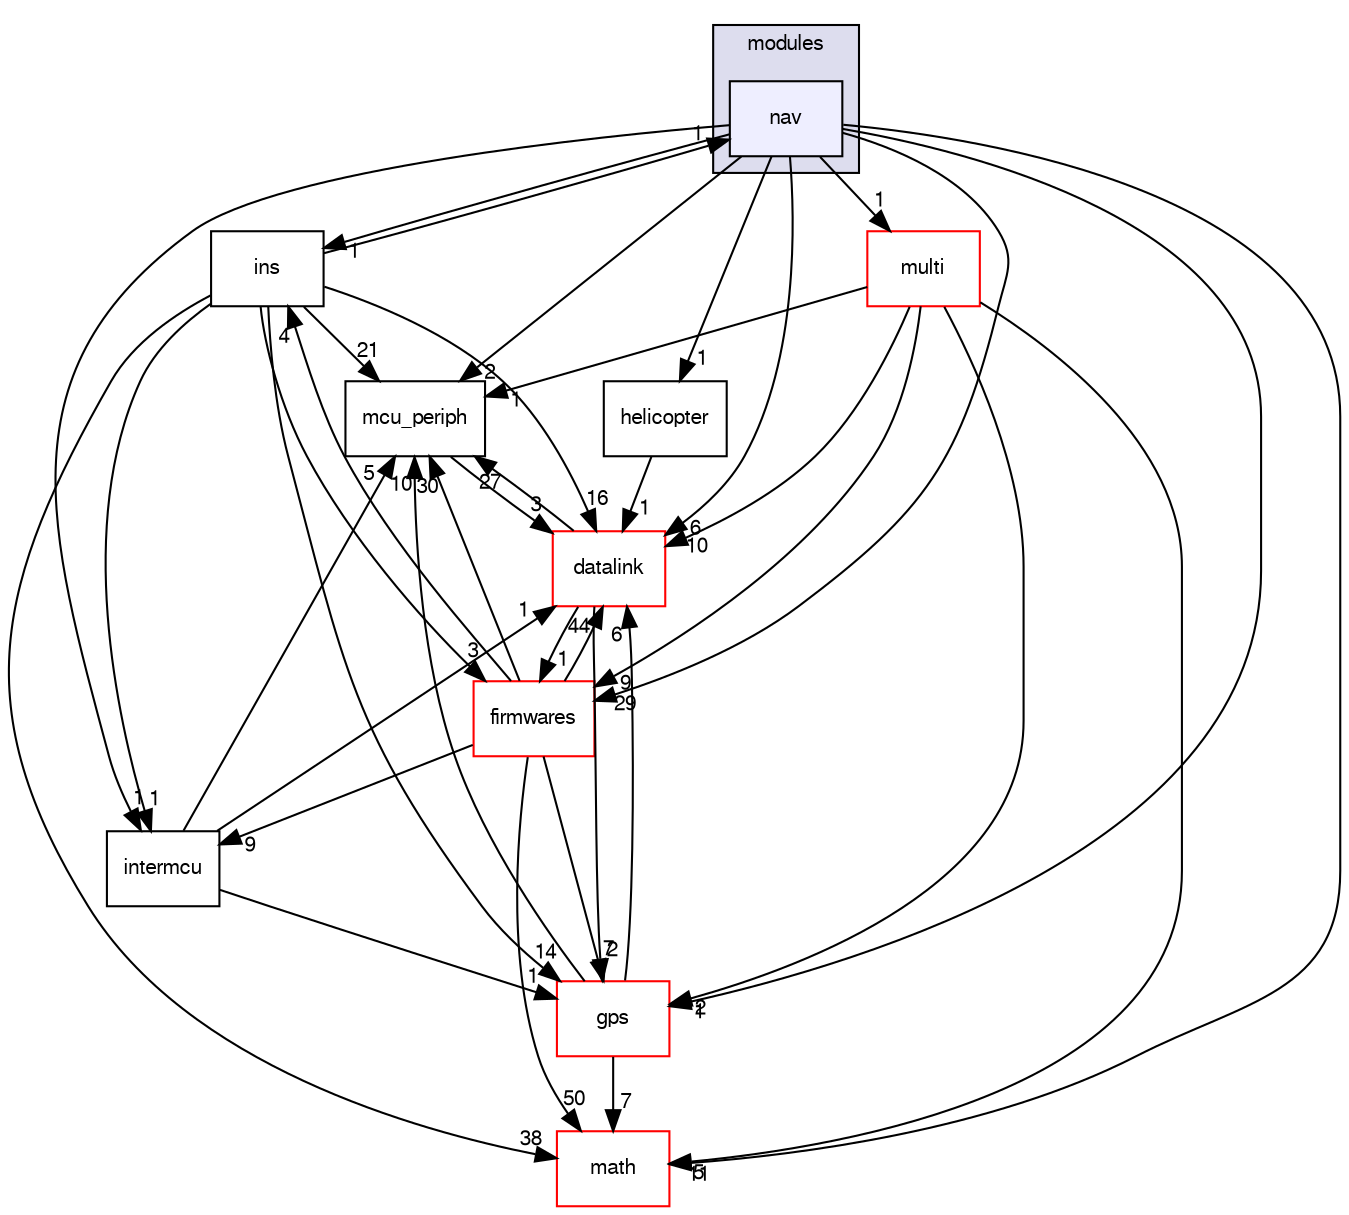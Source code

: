 digraph "sw/airborne/modules/nav" {
  compound=true
  node [ fontsize="10", fontname="FreeSans"];
  edge [ labelfontsize="10", labelfontname="FreeSans"];
  subgraph clusterdir_c2abcdd6ccb39c3582929c0e3f5651c2 {
    graph [ bgcolor="#ddddee", pencolor="black", label="modules" fontname="FreeSans", fontsize="10", URL="dir_c2abcdd6ccb39c3582929c0e3f5651c2.html"]
  dir_984e899df90dd104b2eabcdbb76ec71f [shape=box, label="nav", style="filled", fillcolor="#eeeeff", pencolor="black", URL="dir_984e899df90dd104b2eabcdbb76ec71f.html"];
  }
  dir_12fb52dac4e3837dec02c6544f4d82f8 [shape=box label="ins" URL="dir_12fb52dac4e3837dec02c6544f4d82f8.html"];
  dir_1ca43f6a116d741d80fb1d0555a2b198 [shape=box label="mcu_periph" URL="dir_1ca43f6a116d741d80fb1d0555a2b198.html"];
  dir_ced032e2525c5750f626a61130b62832 [shape=box label="helicopter" URL="dir_ced032e2525c5750f626a61130b62832.html"];
  dir_e7d2494544042a787a6ee70a779a5e07 [shape=box label="firmwares" fillcolor="white" style="filled" color="red" URL="dir_e7d2494544042a787a6ee70a779a5e07.html"];
  dir_164c7aa663179b26059278e7f36078da [shape=box label="datalink" fillcolor="white" style="filled" color="red" URL="dir_164c7aa663179b26059278e7f36078da.html"];
  dir_280ddc4eab531a6a77fbd73e72656568 [shape=box label="multi" fillcolor="white" style="filled" color="red" URL="dir_280ddc4eab531a6a77fbd73e72656568.html"];
  dir_b59edde850f8ccf4b394776fda69f2c6 [shape=box label="intermcu" URL="dir_b59edde850f8ccf4b394776fda69f2c6.html"];
  dir_29343b6f5fcd4b75a5dfbb985ff56864 [shape=box label="math" fillcolor="white" style="filled" color="red" URL="dir_29343b6f5fcd4b75a5dfbb985ff56864.html"];
  dir_5e5c455c6cc9b4955752fc2ddd0b9fff [shape=box label="gps" fillcolor="white" style="filled" color="red" URL="dir_5e5c455c6cc9b4955752fc2ddd0b9fff.html"];
  dir_12fb52dac4e3837dec02c6544f4d82f8->dir_1ca43f6a116d741d80fb1d0555a2b198 [headlabel="21", labeldistance=1.5 headhref="dir_000036_000107.html"];
  dir_12fb52dac4e3837dec02c6544f4d82f8->dir_e7d2494544042a787a6ee70a779a5e07 [headlabel="3", labeldistance=1.5 headhref="dir_000036_000092.html"];
  dir_12fb52dac4e3837dec02c6544f4d82f8->dir_164c7aa663179b26059278e7f36078da [headlabel="16", labeldistance=1.5 headhref="dir_000036_000034.html"];
  dir_12fb52dac4e3837dec02c6544f4d82f8->dir_b59edde850f8ccf4b394776fda69f2c6 [headlabel="1", labeldistance=1.5 headhref="dir_000036_000165.html"];
  dir_12fb52dac4e3837dec02c6544f4d82f8->dir_29343b6f5fcd4b75a5dfbb985ff56864 [headlabel="38", labeldistance=1.5 headhref="dir_000036_000105.html"];
  dir_12fb52dac4e3837dec02c6544f4d82f8->dir_5e5c455c6cc9b4955752fc2ddd0b9fff [headlabel="14", labeldistance=1.5 headhref="dir_000036_000151.html"];
  dir_12fb52dac4e3837dec02c6544f4d82f8->dir_984e899df90dd104b2eabcdbb76ec71f [headlabel="1", labeldistance=1.5 headhref="dir_000036_000135.html"];
  dir_1ca43f6a116d741d80fb1d0555a2b198->dir_164c7aa663179b26059278e7f36078da [headlabel="3", labeldistance=1.5 headhref="dir_000107_000034.html"];
  dir_ced032e2525c5750f626a61130b62832->dir_164c7aa663179b26059278e7f36078da [headlabel="1", labeldistance=1.5 headhref="dir_000162_000034.html"];
  dir_e7d2494544042a787a6ee70a779a5e07->dir_12fb52dac4e3837dec02c6544f4d82f8 [headlabel="4", labeldistance=1.5 headhref="dir_000092_000036.html"];
  dir_e7d2494544042a787a6ee70a779a5e07->dir_1ca43f6a116d741d80fb1d0555a2b198 [headlabel="30", labeldistance=1.5 headhref="dir_000092_000107.html"];
  dir_e7d2494544042a787a6ee70a779a5e07->dir_164c7aa663179b26059278e7f36078da [headlabel="44", labeldistance=1.5 headhref="dir_000092_000034.html"];
  dir_e7d2494544042a787a6ee70a779a5e07->dir_b59edde850f8ccf4b394776fda69f2c6 [headlabel="9", labeldistance=1.5 headhref="dir_000092_000165.html"];
  dir_e7d2494544042a787a6ee70a779a5e07->dir_29343b6f5fcd4b75a5dfbb985ff56864 [headlabel="50", labeldistance=1.5 headhref="dir_000092_000105.html"];
  dir_e7d2494544042a787a6ee70a779a5e07->dir_5e5c455c6cc9b4955752fc2ddd0b9fff [headlabel="7", labeldistance=1.5 headhref="dir_000092_000151.html"];
  dir_164c7aa663179b26059278e7f36078da->dir_1ca43f6a116d741d80fb1d0555a2b198 [headlabel="27", labeldistance=1.5 headhref="dir_000034_000107.html"];
  dir_164c7aa663179b26059278e7f36078da->dir_e7d2494544042a787a6ee70a779a5e07 [headlabel="1", labeldistance=1.5 headhref="dir_000034_000092.html"];
  dir_164c7aa663179b26059278e7f36078da->dir_5e5c455c6cc9b4955752fc2ddd0b9fff [headlabel="2", labeldistance=1.5 headhref="dir_000034_000151.html"];
  dir_280ddc4eab531a6a77fbd73e72656568->dir_1ca43f6a116d741d80fb1d0555a2b198 [headlabel="1", labeldistance=1.5 headhref="dir_000175_000107.html"];
  dir_280ddc4eab531a6a77fbd73e72656568->dir_e7d2494544042a787a6ee70a779a5e07 [headlabel="9", labeldistance=1.5 headhref="dir_000175_000092.html"];
  dir_280ddc4eab531a6a77fbd73e72656568->dir_164c7aa663179b26059278e7f36078da [headlabel="10", labeldistance=1.5 headhref="dir_000175_000034.html"];
  dir_280ddc4eab531a6a77fbd73e72656568->dir_29343b6f5fcd4b75a5dfbb985ff56864 [headlabel="5", labeldistance=1.5 headhref="dir_000175_000105.html"];
  dir_280ddc4eab531a6a77fbd73e72656568->dir_5e5c455c6cc9b4955752fc2ddd0b9fff [headlabel="2", labeldistance=1.5 headhref="dir_000175_000151.html"];
  dir_b59edde850f8ccf4b394776fda69f2c6->dir_1ca43f6a116d741d80fb1d0555a2b198 [headlabel="5", labeldistance=1.5 headhref="dir_000165_000107.html"];
  dir_b59edde850f8ccf4b394776fda69f2c6->dir_164c7aa663179b26059278e7f36078da [headlabel="1", labeldistance=1.5 headhref="dir_000165_000034.html"];
  dir_b59edde850f8ccf4b394776fda69f2c6->dir_5e5c455c6cc9b4955752fc2ddd0b9fff [headlabel="1", labeldistance=1.5 headhref="dir_000165_000151.html"];
  dir_5e5c455c6cc9b4955752fc2ddd0b9fff->dir_1ca43f6a116d741d80fb1d0555a2b198 [headlabel="10", labeldistance=1.5 headhref="dir_000151_000107.html"];
  dir_5e5c455c6cc9b4955752fc2ddd0b9fff->dir_164c7aa663179b26059278e7f36078da [headlabel="6", labeldistance=1.5 headhref="dir_000151_000034.html"];
  dir_5e5c455c6cc9b4955752fc2ddd0b9fff->dir_29343b6f5fcd4b75a5dfbb985ff56864 [headlabel="7", labeldistance=1.5 headhref="dir_000151_000105.html"];
  dir_984e899df90dd104b2eabcdbb76ec71f->dir_12fb52dac4e3837dec02c6544f4d82f8 [headlabel="1", labeldistance=1.5 headhref="dir_000135_000036.html"];
  dir_984e899df90dd104b2eabcdbb76ec71f->dir_1ca43f6a116d741d80fb1d0555a2b198 [headlabel="2", labeldistance=1.5 headhref="dir_000135_000107.html"];
  dir_984e899df90dd104b2eabcdbb76ec71f->dir_ced032e2525c5750f626a61130b62832 [headlabel="1", labeldistance=1.5 headhref="dir_000135_000162.html"];
  dir_984e899df90dd104b2eabcdbb76ec71f->dir_e7d2494544042a787a6ee70a779a5e07 [headlabel="29", labeldistance=1.5 headhref="dir_000135_000092.html"];
  dir_984e899df90dd104b2eabcdbb76ec71f->dir_164c7aa663179b26059278e7f36078da [headlabel="6", labeldistance=1.5 headhref="dir_000135_000034.html"];
  dir_984e899df90dd104b2eabcdbb76ec71f->dir_280ddc4eab531a6a77fbd73e72656568 [headlabel="1", labeldistance=1.5 headhref="dir_000135_000175.html"];
  dir_984e899df90dd104b2eabcdbb76ec71f->dir_b59edde850f8ccf4b394776fda69f2c6 [headlabel="1", labeldistance=1.5 headhref="dir_000135_000165.html"];
  dir_984e899df90dd104b2eabcdbb76ec71f->dir_29343b6f5fcd4b75a5dfbb985ff56864 [headlabel="11", labeldistance=1.5 headhref="dir_000135_000105.html"];
  dir_984e899df90dd104b2eabcdbb76ec71f->dir_5e5c455c6cc9b4955752fc2ddd0b9fff [headlabel="1", labeldistance=1.5 headhref="dir_000135_000151.html"];
}
